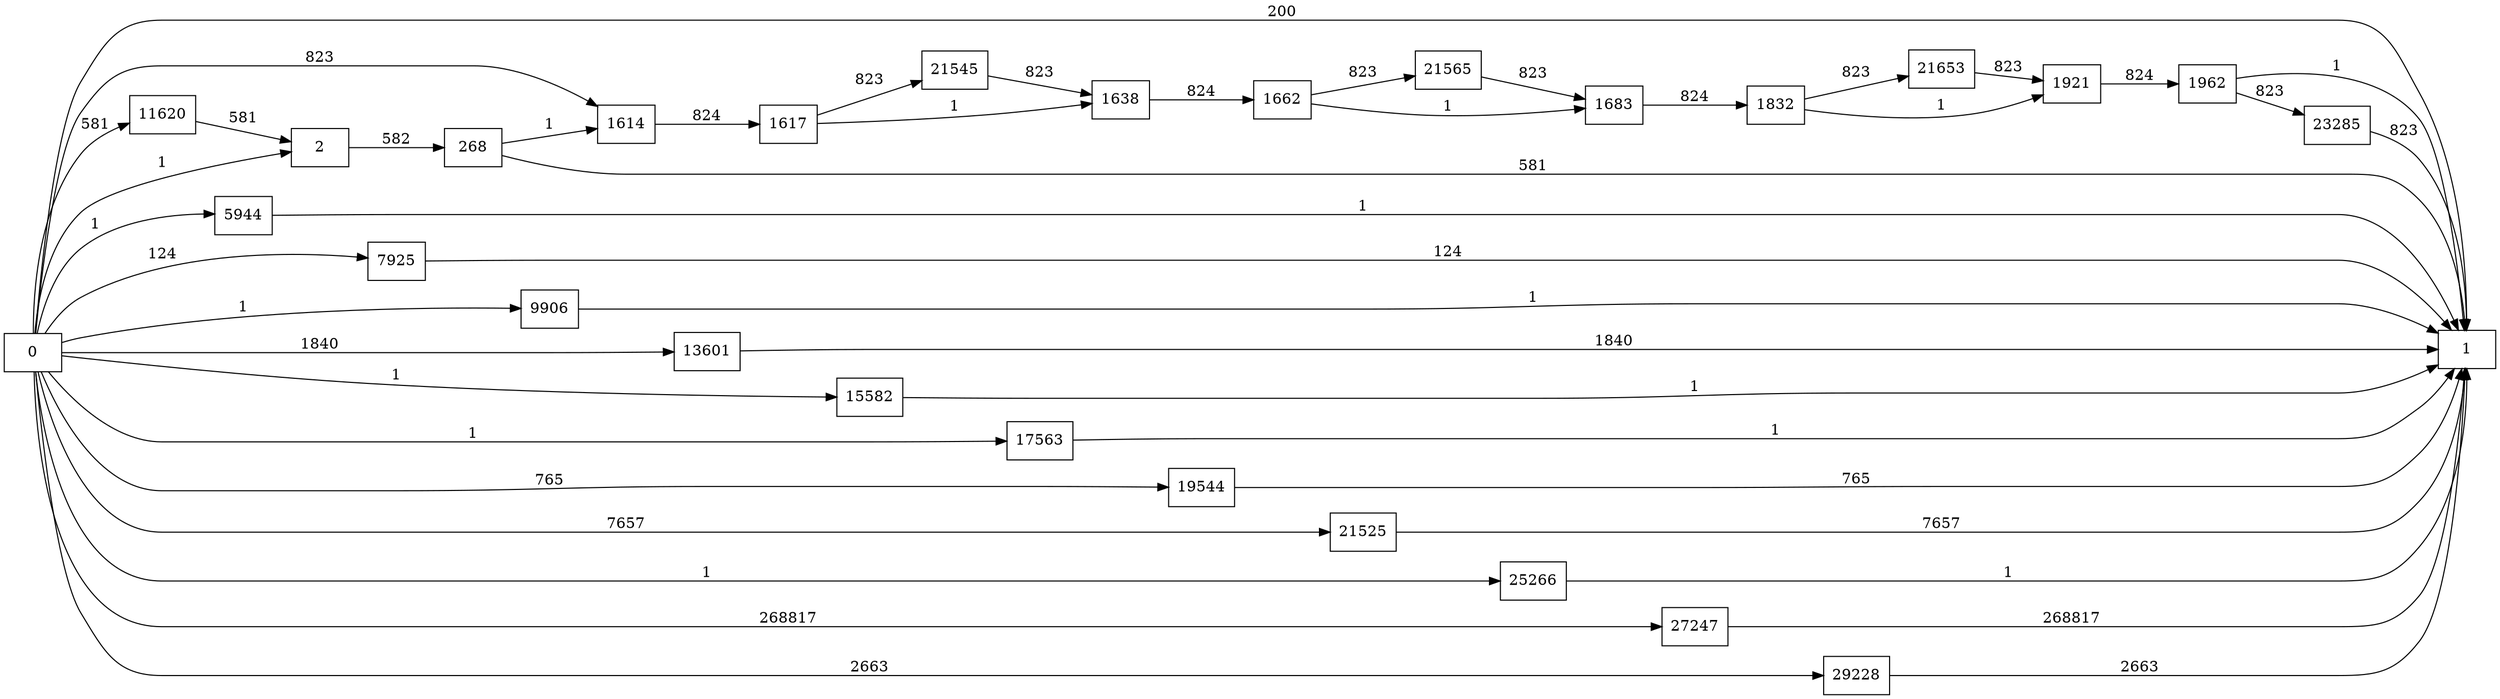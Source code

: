 digraph {
	graph [rankdir=LR]
	node [shape=rectangle]
	2 -> 268 [label=582]
	268 -> 1 [label=581]
	268 -> 1614 [label=1]
	1614 -> 1617 [label=824]
	1617 -> 1638 [label=1]
	1617 -> 21545 [label=823]
	1638 -> 1662 [label=824]
	1662 -> 1683 [label=1]
	1662 -> 21565 [label=823]
	1683 -> 1832 [label=824]
	1832 -> 1921 [label=1]
	1832 -> 21653 [label=823]
	1921 -> 1962 [label=824]
	1962 -> 1 [label=1]
	1962 -> 23285 [label=823]
	5944 -> 1 [label=1]
	7925 -> 1 [label=124]
	9906 -> 1 [label=1]
	11620 -> 2 [label=581]
	13601 -> 1 [label=1840]
	15582 -> 1 [label=1]
	17563 -> 1 [label=1]
	19544 -> 1 [label=765]
	21525 -> 1 [label=7657]
	21545 -> 1638 [label=823]
	21565 -> 1683 [label=823]
	21653 -> 1921 [label=823]
	23285 -> 1 [label=823]
	25266 -> 1 [label=1]
	27247 -> 1 [label=268817]
	29228 -> 1 [label=2663]
	0 -> 2 [label=1]
	0 -> 1614 [label=823]
	0 -> 1 [label=200]
	0 -> 5944 [label=1]
	0 -> 7925 [label=124]
	0 -> 9906 [label=1]
	0 -> 11620 [label=581]
	0 -> 13601 [label=1840]
	0 -> 15582 [label=1]
	0 -> 17563 [label=1]
	0 -> 19544 [label=765]
	0 -> 21525 [label=7657]
	0 -> 25266 [label=1]
	0 -> 27247 [label=268817]
	0 -> 29228 [label=2663]
}
